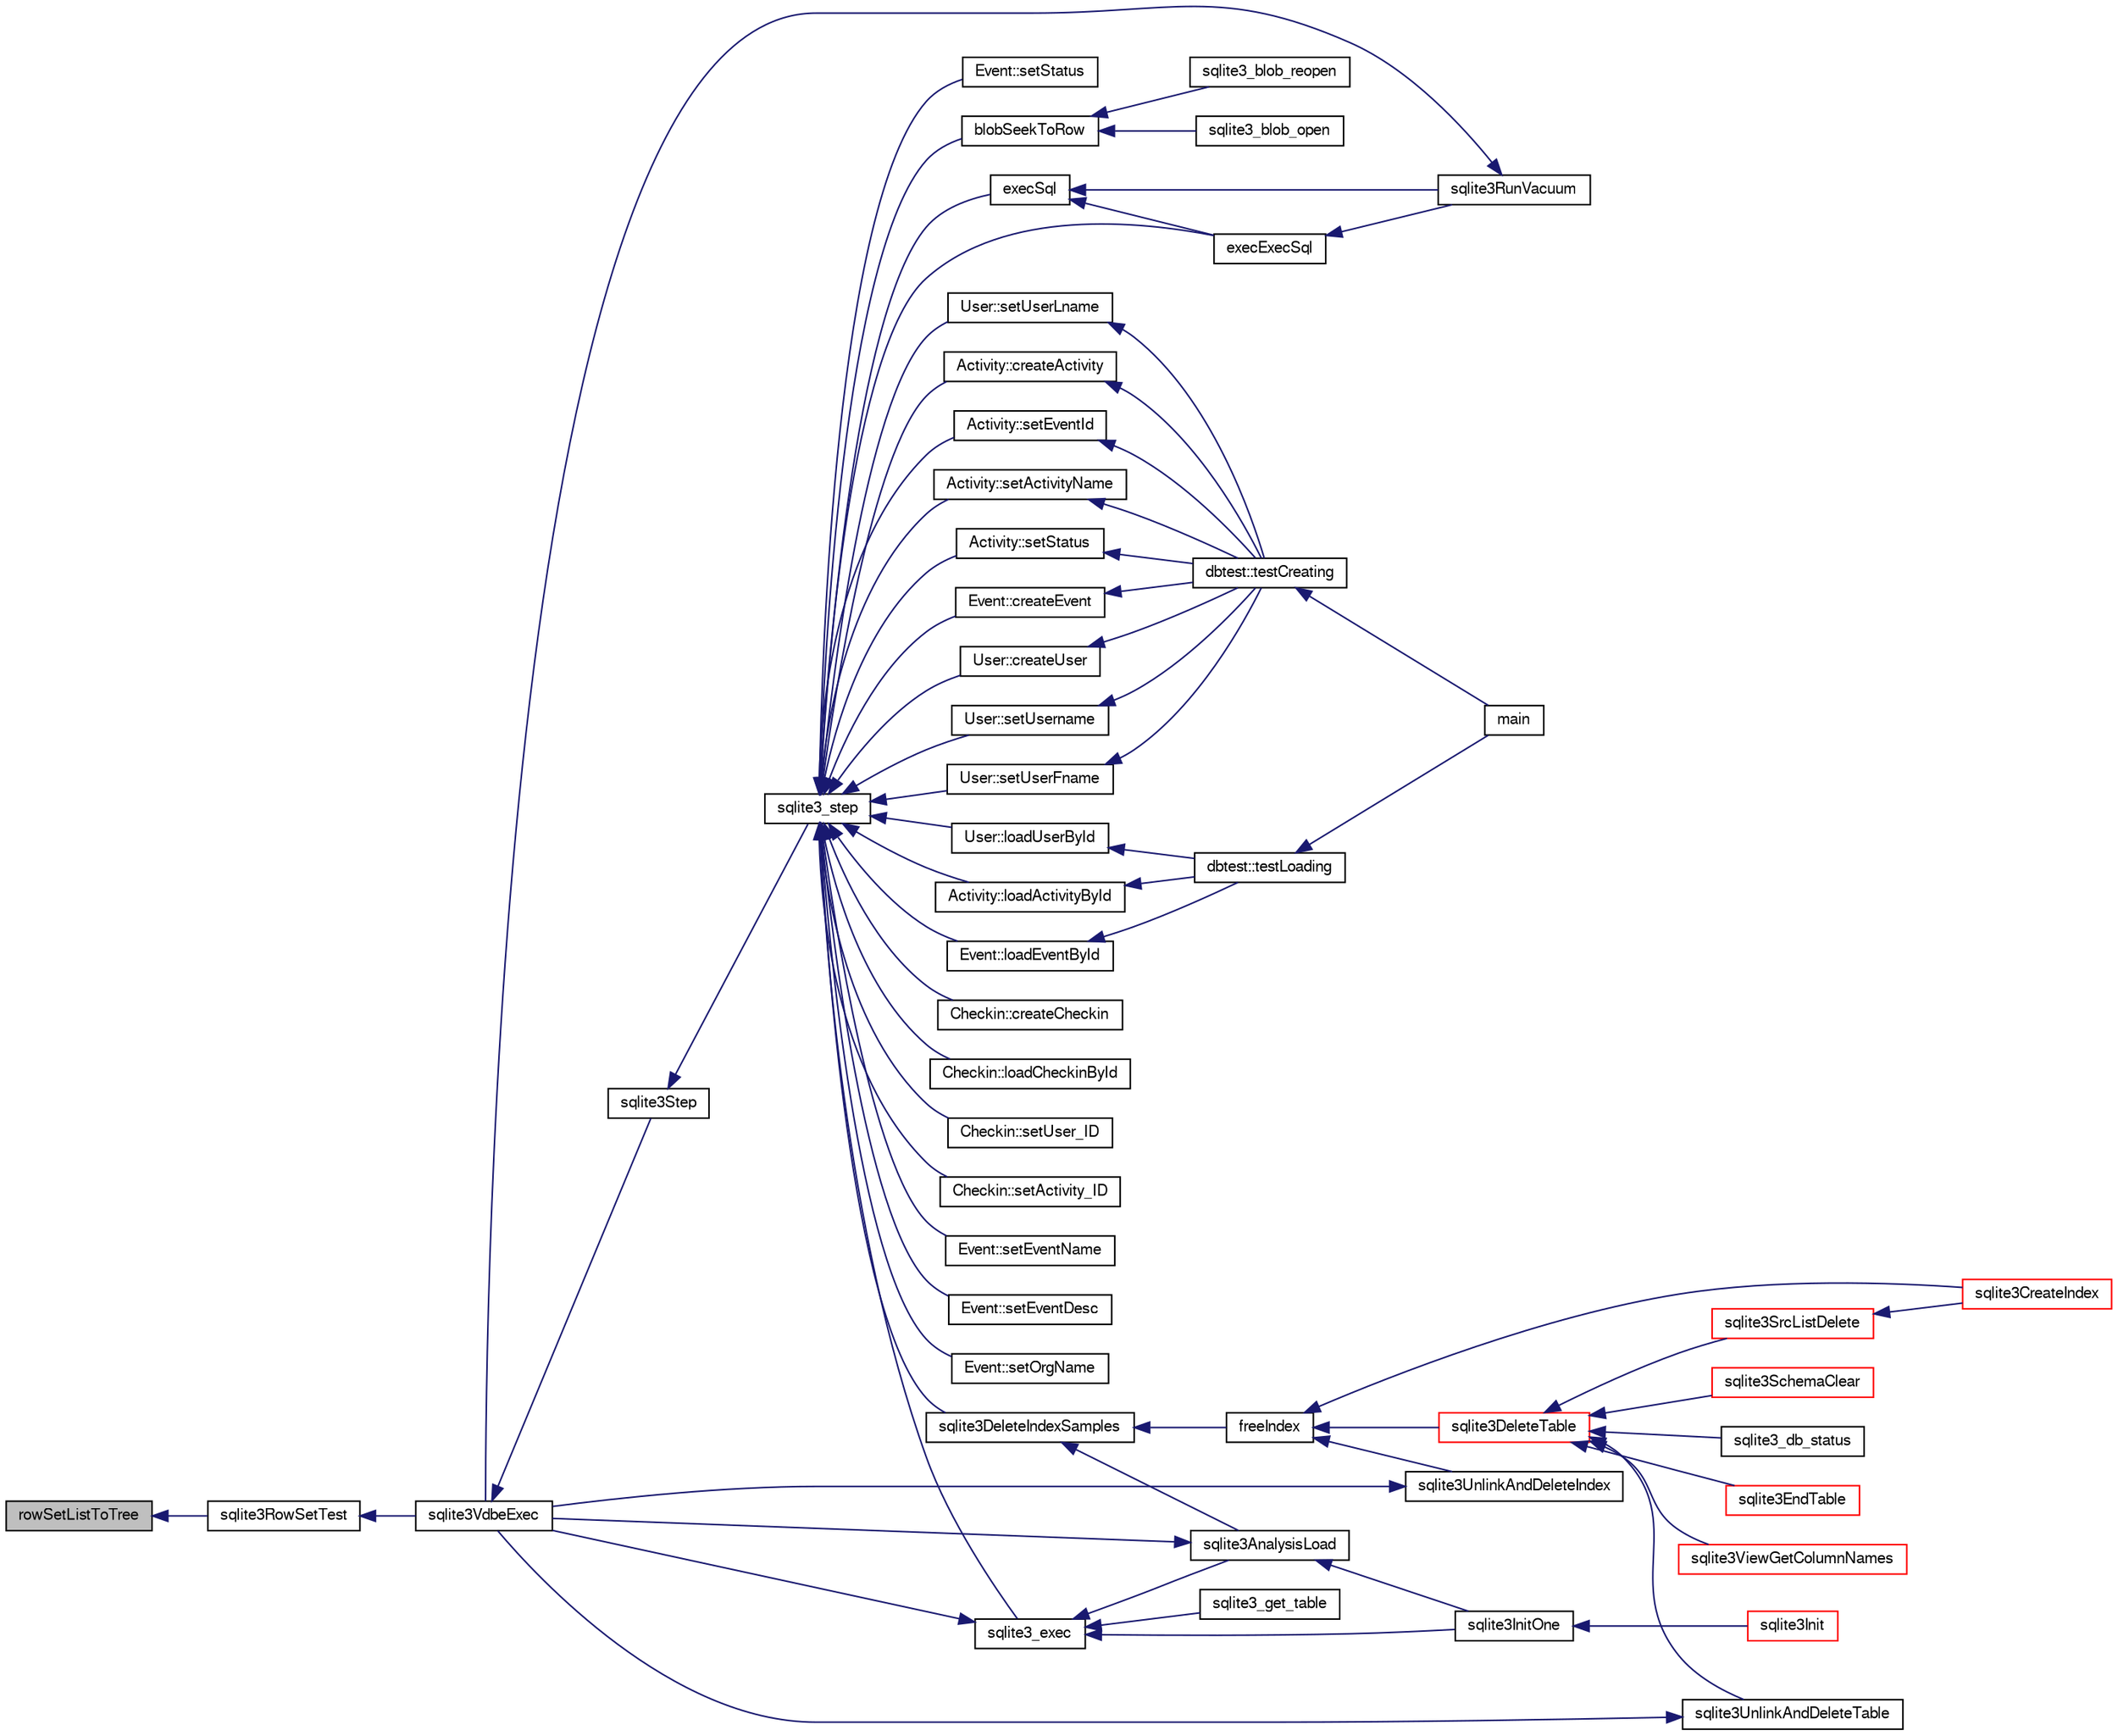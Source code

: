 digraph "rowSetListToTree"
{
  edge [fontname="FreeSans",fontsize="10",labelfontname="FreeSans",labelfontsize="10"];
  node [fontname="FreeSans",fontsize="10",shape=record];
  rankdir="LR";
  Node281127 [label="rowSetListToTree",height=0.2,width=0.4,color="black", fillcolor="grey75", style="filled", fontcolor="black"];
  Node281127 -> Node281128 [dir="back",color="midnightblue",fontsize="10",style="solid",fontname="FreeSans"];
  Node281128 [label="sqlite3RowSetTest",height=0.2,width=0.4,color="black", fillcolor="white", style="filled",URL="$sqlite3_8c.html#a58d36b0ec7f9e8b1aba79f7e91122c50"];
  Node281128 -> Node281129 [dir="back",color="midnightblue",fontsize="10",style="solid",fontname="FreeSans"];
  Node281129 [label="sqlite3VdbeExec",height=0.2,width=0.4,color="black", fillcolor="white", style="filled",URL="$sqlite3_8c.html#a8ce40a614bdc56719c4d642b1e4dfb21"];
  Node281129 -> Node281130 [dir="back",color="midnightblue",fontsize="10",style="solid",fontname="FreeSans"];
  Node281130 [label="sqlite3Step",height=0.2,width=0.4,color="black", fillcolor="white", style="filled",URL="$sqlite3_8c.html#a3f2872e873e2758a4beedad1d5113554"];
  Node281130 -> Node281131 [dir="back",color="midnightblue",fontsize="10",style="solid",fontname="FreeSans"];
  Node281131 [label="sqlite3_step",height=0.2,width=0.4,color="black", fillcolor="white", style="filled",URL="$sqlite3_8h.html#ac1e491ce36b7471eb28387f7d3c74334"];
  Node281131 -> Node281132 [dir="back",color="midnightblue",fontsize="10",style="solid",fontname="FreeSans"];
  Node281132 [label="Activity::createActivity",height=0.2,width=0.4,color="black", fillcolor="white", style="filled",URL="$classActivity.html#a813cc5e52c14ab49b39014c134e3425b"];
  Node281132 -> Node281133 [dir="back",color="midnightblue",fontsize="10",style="solid",fontname="FreeSans"];
  Node281133 [label="dbtest::testCreating",height=0.2,width=0.4,color="black", fillcolor="white", style="filled",URL="$classdbtest.html#a8193e88a7df657069c8a6bd09c8243b7"];
  Node281133 -> Node281134 [dir="back",color="midnightblue",fontsize="10",style="solid",fontname="FreeSans"];
  Node281134 [label="main",height=0.2,width=0.4,color="black", fillcolor="white", style="filled",URL="$test_8cpp.html#ae66f6b31b5ad750f1fe042a706a4e3d4"];
  Node281131 -> Node281135 [dir="back",color="midnightblue",fontsize="10",style="solid",fontname="FreeSans"];
  Node281135 [label="Activity::loadActivityById",height=0.2,width=0.4,color="black", fillcolor="white", style="filled",URL="$classActivity.html#abe4ffb4f08a47212ebf9013259d9e7fd"];
  Node281135 -> Node281136 [dir="back",color="midnightblue",fontsize="10",style="solid",fontname="FreeSans"];
  Node281136 [label="dbtest::testLoading",height=0.2,width=0.4,color="black", fillcolor="white", style="filled",URL="$classdbtest.html#a6f98d82a2c8e2b9040848763504ddae1"];
  Node281136 -> Node281134 [dir="back",color="midnightblue",fontsize="10",style="solid",fontname="FreeSans"];
  Node281131 -> Node281137 [dir="back",color="midnightblue",fontsize="10",style="solid",fontname="FreeSans"];
  Node281137 [label="Activity::setEventId",height=0.2,width=0.4,color="black", fillcolor="white", style="filled",URL="$classActivity.html#adb1d0fd0d08f473e068f0a4086bfa9ca"];
  Node281137 -> Node281133 [dir="back",color="midnightblue",fontsize="10",style="solid",fontname="FreeSans"];
  Node281131 -> Node281138 [dir="back",color="midnightblue",fontsize="10",style="solid",fontname="FreeSans"];
  Node281138 [label="Activity::setActivityName",height=0.2,width=0.4,color="black", fillcolor="white", style="filled",URL="$classActivity.html#a62dc3737b33915a36086f9dd26d16a81"];
  Node281138 -> Node281133 [dir="back",color="midnightblue",fontsize="10",style="solid",fontname="FreeSans"];
  Node281131 -> Node281139 [dir="back",color="midnightblue",fontsize="10",style="solid",fontname="FreeSans"];
  Node281139 [label="Activity::setStatus",height=0.2,width=0.4,color="black", fillcolor="white", style="filled",URL="$classActivity.html#af618135a7738f4d2a7ee147a8ef912ea"];
  Node281139 -> Node281133 [dir="back",color="midnightblue",fontsize="10",style="solid",fontname="FreeSans"];
  Node281131 -> Node281140 [dir="back",color="midnightblue",fontsize="10",style="solid",fontname="FreeSans"];
  Node281140 [label="Checkin::createCheckin",height=0.2,width=0.4,color="black", fillcolor="white", style="filled",URL="$classCheckin.html#a4e40acdf7fff0e607f6de4f24f3a163c"];
  Node281131 -> Node281141 [dir="back",color="midnightblue",fontsize="10",style="solid",fontname="FreeSans"];
  Node281141 [label="Checkin::loadCheckinById",height=0.2,width=0.4,color="black", fillcolor="white", style="filled",URL="$classCheckin.html#a3461f70ea6c68475225f2a07f78a21e0"];
  Node281131 -> Node281142 [dir="back",color="midnightblue",fontsize="10",style="solid",fontname="FreeSans"];
  Node281142 [label="Checkin::setUser_ID",height=0.2,width=0.4,color="black", fillcolor="white", style="filled",URL="$classCheckin.html#a76ab640f4f912876dbebf183db5359c6"];
  Node281131 -> Node281143 [dir="back",color="midnightblue",fontsize="10",style="solid",fontname="FreeSans"];
  Node281143 [label="Checkin::setActivity_ID",height=0.2,width=0.4,color="black", fillcolor="white", style="filled",URL="$classCheckin.html#ab2ff3ec2604ec73a42af25874a00b232"];
  Node281131 -> Node281144 [dir="back",color="midnightblue",fontsize="10",style="solid",fontname="FreeSans"];
  Node281144 [label="Event::createEvent",height=0.2,width=0.4,color="black", fillcolor="white", style="filled",URL="$classEvent.html#a77adb9f4a46ffb32c2d931f0691f5903"];
  Node281144 -> Node281133 [dir="back",color="midnightblue",fontsize="10",style="solid",fontname="FreeSans"];
  Node281131 -> Node281145 [dir="back",color="midnightblue",fontsize="10",style="solid",fontname="FreeSans"];
  Node281145 [label="Event::loadEventById",height=0.2,width=0.4,color="black", fillcolor="white", style="filled",URL="$classEvent.html#afa66cea33f722dbeecb69cc98fdea055"];
  Node281145 -> Node281136 [dir="back",color="midnightblue",fontsize="10",style="solid",fontname="FreeSans"];
  Node281131 -> Node281146 [dir="back",color="midnightblue",fontsize="10",style="solid",fontname="FreeSans"];
  Node281146 [label="Event::setEventName",height=0.2,width=0.4,color="black", fillcolor="white", style="filled",URL="$classEvent.html#a10596b6ca077df05184e30d62b08729d"];
  Node281131 -> Node281147 [dir="back",color="midnightblue",fontsize="10",style="solid",fontname="FreeSans"];
  Node281147 [label="Event::setEventDesc",height=0.2,width=0.4,color="black", fillcolor="white", style="filled",URL="$classEvent.html#ae36b8377dcae792f1c5c4726024c981b"];
  Node281131 -> Node281148 [dir="back",color="midnightblue",fontsize="10",style="solid",fontname="FreeSans"];
  Node281148 [label="Event::setOrgName",height=0.2,width=0.4,color="black", fillcolor="white", style="filled",URL="$classEvent.html#a19aac0f776bd764563a54977656cf680"];
  Node281131 -> Node281149 [dir="back",color="midnightblue",fontsize="10",style="solid",fontname="FreeSans"];
  Node281149 [label="Event::setStatus",height=0.2,width=0.4,color="black", fillcolor="white", style="filled",URL="$classEvent.html#ab0a6b9285af0f4172eb841e2b80f8972"];
  Node281131 -> Node281150 [dir="back",color="midnightblue",fontsize="10",style="solid",fontname="FreeSans"];
  Node281150 [label="blobSeekToRow",height=0.2,width=0.4,color="black", fillcolor="white", style="filled",URL="$sqlite3_8c.html#afff57e13332b98c8a44a7cebe38962ab"];
  Node281150 -> Node281151 [dir="back",color="midnightblue",fontsize="10",style="solid",fontname="FreeSans"];
  Node281151 [label="sqlite3_blob_open",height=0.2,width=0.4,color="black", fillcolor="white", style="filled",URL="$sqlite3_8h.html#adb8ad839a5bdd62a43785132bc7dd518"];
  Node281150 -> Node281152 [dir="back",color="midnightblue",fontsize="10",style="solid",fontname="FreeSans"];
  Node281152 [label="sqlite3_blob_reopen",height=0.2,width=0.4,color="black", fillcolor="white", style="filled",URL="$sqlite3_8h.html#abc77c24fdc0150138490359a94360f7e"];
  Node281131 -> Node281153 [dir="back",color="midnightblue",fontsize="10",style="solid",fontname="FreeSans"];
  Node281153 [label="sqlite3DeleteIndexSamples",height=0.2,width=0.4,color="black", fillcolor="white", style="filled",URL="$sqlite3_8c.html#aaeda0302fbf61397ec009f65bed047ef"];
  Node281153 -> Node281154 [dir="back",color="midnightblue",fontsize="10",style="solid",fontname="FreeSans"];
  Node281154 [label="sqlite3AnalysisLoad",height=0.2,width=0.4,color="black", fillcolor="white", style="filled",URL="$sqlite3_8c.html#a48a2301c27e1d3d68708b9b8761b5a01"];
  Node281154 -> Node281129 [dir="back",color="midnightblue",fontsize="10",style="solid",fontname="FreeSans"];
  Node281154 -> Node281155 [dir="back",color="midnightblue",fontsize="10",style="solid",fontname="FreeSans"];
  Node281155 [label="sqlite3InitOne",height=0.2,width=0.4,color="black", fillcolor="white", style="filled",URL="$sqlite3_8c.html#ac4318b25df65269906b0379251fe9b85"];
  Node281155 -> Node281156 [dir="back",color="midnightblue",fontsize="10",style="solid",fontname="FreeSans"];
  Node281156 [label="sqlite3Init",height=0.2,width=0.4,color="red", fillcolor="white", style="filled",URL="$sqlite3_8c.html#aed74e3dc765631a833f522f425ff5a48"];
  Node281153 -> Node281256 [dir="back",color="midnightblue",fontsize="10",style="solid",fontname="FreeSans"];
  Node281256 [label="freeIndex",height=0.2,width=0.4,color="black", fillcolor="white", style="filled",URL="$sqlite3_8c.html#a00907c99c18d5bcb9d0b38c077146c31"];
  Node281256 -> Node281257 [dir="back",color="midnightblue",fontsize="10",style="solid",fontname="FreeSans"];
  Node281257 [label="sqlite3UnlinkAndDeleteIndex",height=0.2,width=0.4,color="black", fillcolor="white", style="filled",URL="$sqlite3_8c.html#a889f2dcb438c56db37a6d61e9f25e244"];
  Node281257 -> Node281129 [dir="back",color="midnightblue",fontsize="10",style="solid",fontname="FreeSans"];
  Node281256 -> Node281258 [dir="back",color="midnightblue",fontsize="10",style="solid",fontname="FreeSans"];
  Node281258 [label="sqlite3DeleteTable",height=0.2,width=0.4,color="red", fillcolor="white", style="filled",URL="$sqlite3_8c.html#a7fd3d507375a381a3807f92735318973"];
  Node281258 -> Node281259 [dir="back",color="midnightblue",fontsize="10",style="solid",fontname="FreeSans"];
  Node281259 [label="sqlite3_db_status",height=0.2,width=0.4,color="black", fillcolor="white", style="filled",URL="$sqlite3_8h.html#ab64e8333313ee2e44116842711818940"];
  Node281258 -> Node281260 [dir="back",color="midnightblue",fontsize="10",style="solid",fontname="FreeSans"];
  Node281260 [label="sqlite3UnlinkAndDeleteTable",height=0.2,width=0.4,color="black", fillcolor="white", style="filled",URL="$sqlite3_8c.html#a9733677716a49de464f86fff164e9a1b"];
  Node281260 -> Node281129 [dir="back",color="midnightblue",fontsize="10",style="solid",fontname="FreeSans"];
  Node281258 -> Node281171 [dir="back",color="midnightblue",fontsize="10",style="solid",fontname="FreeSans"];
  Node281171 [label="sqlite3EndTable",height=0.2,width=0.4,color="red", fillcolor="white", style="filled",URL="$sqlite3_8c.html#a7b5f2c66c0f0b6f819d970ca389768b0"];
  Node281258 -> Node281206 [dir="back",color="midnightblue",fontsize="10",style="solid",fontname="FreeSans"];
  Node281206 [label="sqlite3ViewGetColumnNames",height=0.2,width=0.4,color="red", fillcolor="white", style="filled",URL="$sqlite3_8c.html#aebc7cd8d9e2bd174ae0a60363d3f6ce8"];
  Node281258 -> Node281261 [dir="back",color="midnightblue",fontsize="10",style="solid",fontname="FreeSans"];
  Node281261 [label="sqlite3SrcListDelete",height=0.2,width=0.4,color="red", fillcolor="white", style="filled",URL="$sqlite3_8c.html#acc250a3e5e7fd8889a16a9f28e3e7312"];
  Node281261 -> Node281168 [dir="back",color="midnightblue",fontsize="10",style="solid",fontname="FreeSans"];
  Node281168 [label="sqlite3CreateIndex",height=0.2,width=0.4,color="red", fillcolor="white", style="filled",URL="$sqlite3_8c.html#a8dbe5e590ab6c58a8c45f34f7c81e825"];
  Node281258 -> Node281338 [dir="back",color="midnightblue",fontsize="10",style="solid",fontname="FreeSans"];
  Node281338 [label="sqlite3SchemaClear",height=0.2,width=0.4,color="red", fillcolor="white", style="filled",URL="$sqlite3_8c.html#a927c603430267e42c56ab38ca221322a"];
  Node281256 -> Node281168 [dir="back",color="midnightblue",fontsize="10",style="solid",fontname="FreeSans"];
  Node281131 -> Node281322 [dir="back",color="midnightblue",fontsize="10",style="solid",fontname="FreeSans"];
  Node281322 [label="sqlite3_exec",height=0.2,width=0.4,color="black", fillcolor="white", style="filled",URL="$sqlite3_8h.html#a97487ec8150e0bcc8fa392ab8f0e24db"];
  Node281322 -> Node281129 [dir="back",color="midnightblue",fontsize="10",style="solid",fontname="FreeSans"];
  Node281322 -> Node281154 [dir="back",color="midnightblue",fontsize="10",style="solid",fontname="FreeSans"];
  Node281322 -> Node281155 [dir="back",color="midnightblue",fontsize="10",style="solid",fontname="FreeSans"];
  Node281322 -> Node281323 [dir="back",color="midnightblue",fontsize="10",style="solid",fontname="FreeSans"];
  Node281323 [label="sqlite3_get_table",height=0.2,width=0.4,color="black", fillcolor="white", style="filled",URL="$sqlite3_8h.html#a5effeac4e12df57beaa35c5be1f61579"];
  Node281131 -> Node281313 [dir="back",color="midnightblue",fontsize="10",style="solid",fontname="FreeSans"];
  Node281313 [label="execSql",height=0.2,width=0.4,color="black", fillcolor="white", style="filled",URL="$sqlite3_8c.html#a7d16651b98a110662f4c265eff0246cb"];
  Node281313 -> Node281314 [dir="back",color="midnightblue",fontsize="10",style="solid",fontname="FreeSans"];
  Node281314 [label="execExecSql",height=0.2,width=0.4,color="black", fillcolor="white", style="filled",URL="$sqlite3_8c.html#ac1be09a6c047f21133d16378d301e0d4"];
  Node281314 -> Node281315 [dir="back",color="midnightblue",fontsize="10",style="solid",fontname="FreeSans"];
  Node281315 [label="sqlite3RunVacuum",height=0.2,width=0.4,color="black", fillcolor="white", style="filled",URL="$sqlite3_8c.html#a5e83ddc7b3e7e8e79ad5d1fc92de1d2f"];
  Node281315 -> Node281129 [dir="back",color="midnightblue",fontsize="10",style="solid",fontname="FreeSans"];
  Node281313 -> Node281315 [dir="back",color="midnightblue",fontsize="10",style="solid",fontname="FreeSans"];
  Node281131 -> Node281314 [dir="back",color="midnightblue",fontsize="10",style="solid",fontname="FreeSans"];
  Node281131 -> Node281316 [dir="back",color="midnightblue",fontsize="10",style="solid",fontname="FreeSans"];
  Node281316 [label="User::createUser",height=0.2,width=0.4,color="black", fillcolor="white", style="filled",URL="$classUser.html#a22ed673939e8cc0a136130b809bba513"];
  Node281316 -> Node281133 [dir="back",color="midnightblue",fontsize="10",style="solid",fontname="FreeSans"];
  Node281131 -> Node281317 [dir="back",color="midnightblue",fontsize="10",style="solid",fontname="FreeSans"];
  Node281317 [label="User::loadUserById",height=0.2,width=0.4,color="black", fillcolor="white", style="filled",URL="$classUser.html#a863377665b7fb83c5547dcf9727f5092"];
  Node281317 -> Node281136 [dir="back",color="midnightblue",fontsize="10",style="solid",fontname="FreeSans"];
  Node281131 -> Node281318 [dir="back",color="midnightblue",fontsize="10",style="solid",fontname="FreeSans"];
  Node281318 [label="User::setUsername",height=0.2,width=0.4,color="black", fillcolor="white", style="filled",URL="$classUser.html#aa0497022a136cb78de785b0a39ae60b1"];
  Node281318 -> Node281133 [dir="back",color="midnightblue",fontsize="10",style="solid",fontname="FreeSans"];
  Node281131 -> Node281319 [dir="back",color="midnightblue",fontsize="10",style="solid",fontname="FreeSans"];
  Node281319 [label="User::setUserFname",height=0.2,width=0.4,color="black", fillcolor="white", style="filled",URL="$classUser.html#a72657eb55cd0ca437b4841a43f19912f"];
  Node281319 -> Node281133 [dir="back",color="midnightblue",fontsize="10",style="solid",fontname="FreeSans"];
  Node281131 -> Node281320 [dir="back",color="midnightblue",fontsize="10",style="solid",fontname="FreeSans"];
  Node281320 [label="User::setUserLname",height=0.2,width=0.4,color="black", fillcolor="white", style="filled",URL="$classUser.html#aa25973387e5afe1aa6f60dd6545e33b5"];
  Node281320 -> Node281133 [dir="back",color="midnightblue",fontsize="10",style="solid",fontname="FreeSans"];
}
